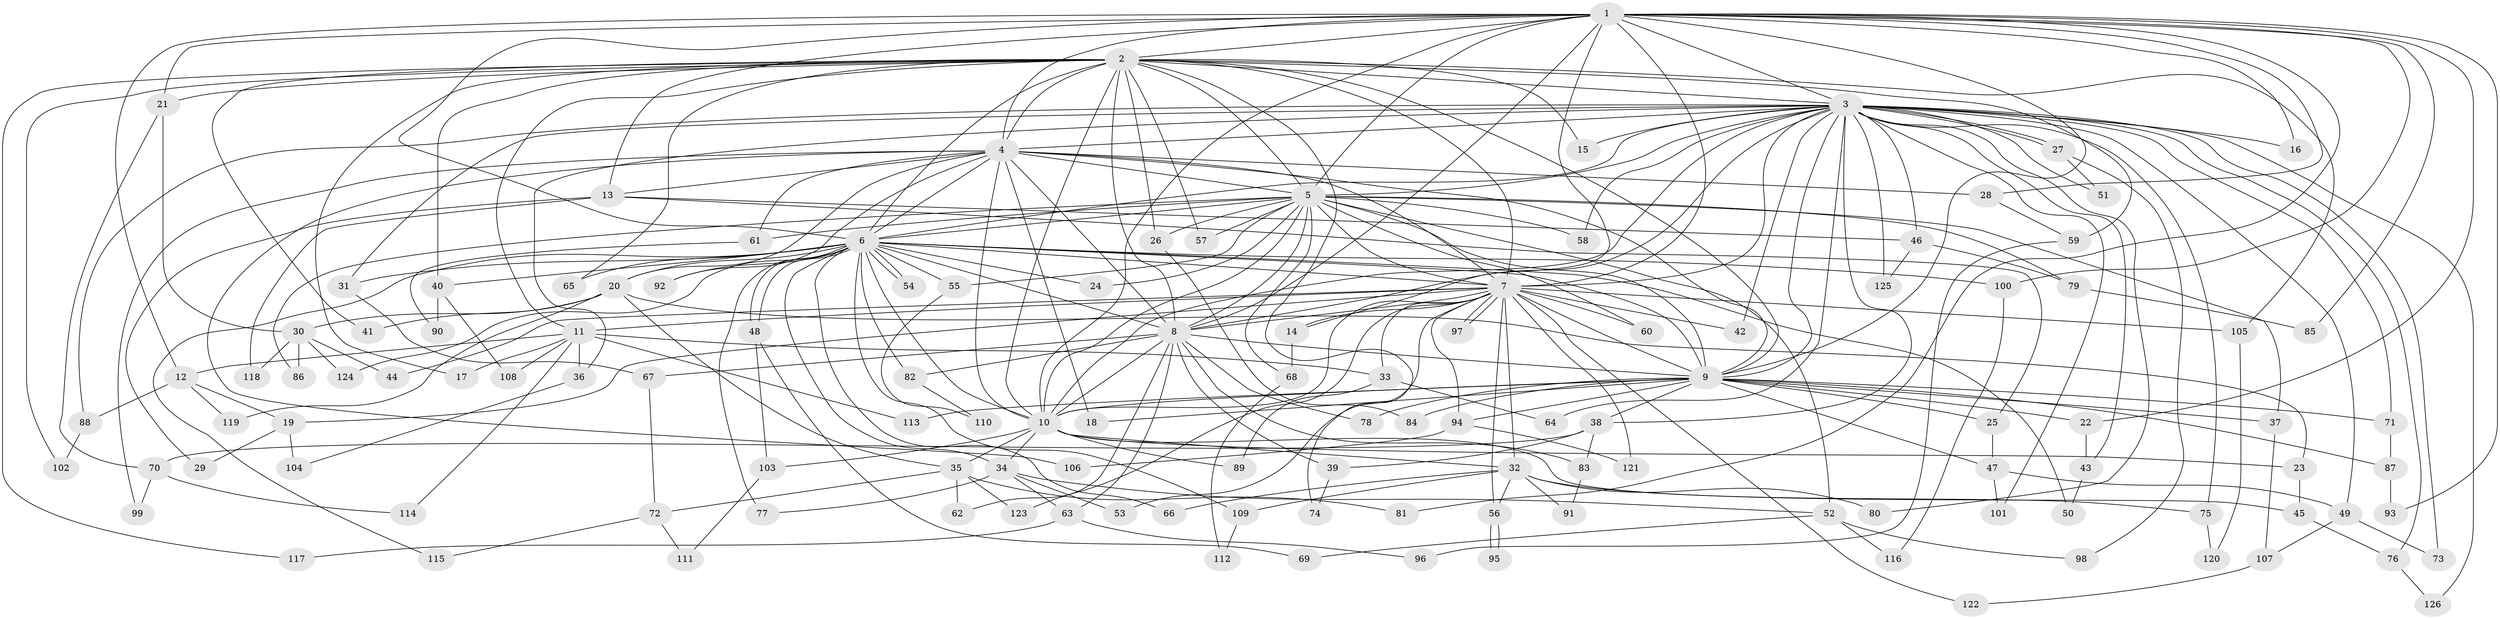 // Generated by graph-tools (version 1.1) at 2025/25/03/09/25 03:25:43]
// undirected, 126 vertices, 277 edges
graph export_dot {
graph [start="1"]
  node [color=gray90,style=filled];
  1;
  2;
  3;
  4;
  5;
  6;
  7;
  8;
  9;
  10;
  11;
  12;
  13;
  14;
  15;
  16;
  17;
  18;
  19;
  20;
  21;
  22;
  23;
  24;
  25;
  26;
  27;
  28;
  29;
  30;
  31;
  32;
  33;
  34;
  35;
  36;
  37;
  38;
  39;
  40;
  41;
  42;
  43;
  44;
  45;
  46;
  47;
  48;
  49;
  50;
  51;
  52;
  53;
  54;
  55;
  56;
  57;
  58;
  59;
  60;
  61;
  62;
  63;
  64;
  65;
  66;
  67;
  68;
  69;
  70;
  71;
  72;
  73;
  74;
  75;
  76;
  77;
  78;
  79;
  80;
  81;
  82;
  83;
  84;
  85;
  86;
  87;
  88;
  89;
  90;
  91;
  92;
  93;
  94;
  95;
  96;
  97;
  98;
  99;
  100;
  101;
  102;
  103;
  104;
  105;
  106;
  107;
  108;
  109;
  110;
  111;
  112;
  113;
  114;
  115;
  116;
  117;
  118;
  119;
  120;
  121;
  122;
  123;
  124;
  125;
  126;
  1 -- 2;
  1 -- 3;
  1 -- 4;
  1 -- 5;
  1 -- 6;
  1 -- 7;
  1 -- 8;
  1 -- 9;
  1 -- 10;
  1 -- 12;
  1 -- 13;
  1 -- 14;
  1 -- 16;
  1 -- 21;
  1 -- 22;
  1 -- 28;
  1 -- 81;
  1 -- 85;
  1 -- 93;
  1 -- 100;
  2 -- 3;
  2 -- 4;
  2 -- 5;
  2 -- 6;
  2 -- 7;
  2 -- 8;
  2 -- 9;
  2 -- 10;
  2 -- 11;
  2 -- 15;
  2 -- 17;
  2 -- 21;
  2 -- 26;
  2 -- 40;
  2 -- 41;
  2 -- 57;
  2 -- 59;
  2 -- 65;
  2 -- 74;
  2 -- 102;
  2 -- 105;
  2 -- 117;
  3 -- 4;
  3 -- 5;
  3 -- 6;
  3 -- 7;
  3 -- 8;
  3 -- 9;
  3 -- 10;
  3 -- 15;
  3 -- 16;
  3 -- 27;
  3 -- 27;
  3 -- 31;
  3 -- 36;
  3 -- 38;
  3 -- 42;
  3 -- 43;
  3 -- 46;
  3 -- 49;
  3 -- 51;
  3 -- 58;
  3 -- 64;
  3 -- 71;
  3 -- 73;
  3 -- 75;
  3 -- 76;
  3 -- 80;
  3 -- 88;
  3 -- 101;
  3 -- 125;
  3 -- 126;
  4 -- 5;
  4 -- 6;
  4 -- 7;
  4 -- 8;
  4 -- 9;
  4 -- 10;
  4 -- 13;
  4 -- 18;
  4 -- 20;
  4 -- 28;
  4 -- 61;
  4 -- 92;
  4 -- 99;
  4 -- 106;
  5 -- 6;
  5 -- 7;
  5 -- 8;
  5 -- 9;
  5 -- 10;
  5 -- 24;
  5 -- 26;
  5 -- 37;
  5 -- 52;
  5 -- 55;
  5 -- 57;
  5 -- 58;
  5 -- 60;
  5 -- 61;
  5 -- 68;
  5 -- 79;
  5 -- 86;
  6 -- 7;
  6 -- 8;
  6 -- 9;
  6 -- 10;
  6 -- 20;
  6 -- 24;
  6 -- 31;
  6 -- 34;
  6 -- 40;
  6 -- 48;
  6 -- 48;
  6 -- 50;
  6 -- 54;
  6 -- 54;
  6 -- 55;
  6 -- 65;
  6 -- 66;
  6 -- 77;
  6 -- 82;
  6 -- 92;
  6 -- 100;
  6 -- 109;
  6 -- 115;
  6 -- 124;
  7 -- 8;
  7 -- 9;
  7 -- 10;
  7 -- 11;
  7 -- 14;
  7 -- 19;
  7 -- 32;
  7 -- 33;
  7 -- 42;
  7 -- 44;
  7 -- 53;
  7 -- 56;
  7 -- 60;
  7 -- 94;
  7 -- 97;
  7 -- 97;
  7 -- 105;
  7 -- 121;
  7 -- 122;
  7 -- 123;
  8 -- 9;
  8 -- 10;
  8 -- 39;
  8 -- 62;
  8 -- 63;
  8 -- 67;
  8 -- 78;
  8 -- 82;
  8 -- 83;
  9 -- 10;
  9 -- 18;
  9 -- 22;
  9 -- 25;
  9 -- 37;
  9 -- 38;
  9 -- 47;
  9 -- 71;
  9 -- 78;
  9 -- 84;
  9 -- 87;
  9 -- 94;
  9 -- 113;
  10 -- 23;
  10 -- 32;
  10 -- 34;
  10 -- 35;
  10 -- 45;
  10 -- 89;
  10 -- 103;
  11 -- 12;
  11 -- 17;
  11 -- 33;
  11 -- 36;
  11 -- 108;
  11 -- 113;
  11 -- 114;
  12 -- 19;
  12 -- 88;
  12 -- 119;
  13 -- 25;
  13 -- 29;
  13 -- 46;
  13 -- 118;
  14 -- 68;
  19 -- 29;
  19 -- 104;
  20 -- 23;
  20 -- 30;
  20 -- 35;
  20 -- 41;
  20 -- 119;
  21 -- 30;
  21 -- 70;
  22 -- 43;
  23 -- 45;
  25 -- 47;
  26 -- 84;
  27 -- 51;
  27 -- 98;
  28 -- 59;
  30 -- 44;
  30 -- 86;
  30 -- 118;
  30 -- 124;
  31 -- 67;
  32 -- 56;
  32 -- 66;
  32 -- 75;
  32 -- 80;
  32 -- 91;
  32 -- 109;
  33 -- 64;
  33 -- 89;
  34 -- 52;
  34 -- 53;
  34 -- 63;
  34 -- 77;
  35 -- 62;
  35 -- 72;
  35 -- 81;
  35 -- 123;
  36 -- 104;
  37 -- 107;
  38 -- 39;
  38 -- 70;
  38 -- 83;
  39 -- 74;
  40 -- 90;
  40 -- 108;
  43 -- 50;
  45 -- 76;
  46 -- 79;
  46 -- 125;
  47 -- 49;
  47 -- 101;
  48 -- 69;
  48 -- 103;
  49 -- 73;
  49 -- 107;
  52 -- 69;
  52 -- 98;
  52 -- 116;
  55 -- 110;
  56 -- 95;
  56 -- 95;
  59 -- 96;
  61 -- 90;
  63 -- 96;
  63 -- 117;
  67 -- 72;
  68 -- 112;
  70 -- 99;
  70 -- 114;
  71 -- 87;
  72 -- 111;
  72 -- 115;
  75 -- 120;
  76 -- 126;
  79 -- 85;
  82 -- 110;
  83 -- 91;
  87 -- 93;
  88 -- 102;
  94 -- 106;
  94 -- 121;
  100 -- 116;
  103 -- 111;
  105 -- 120;
  107 -- 122;
  109 -- 112;
}
